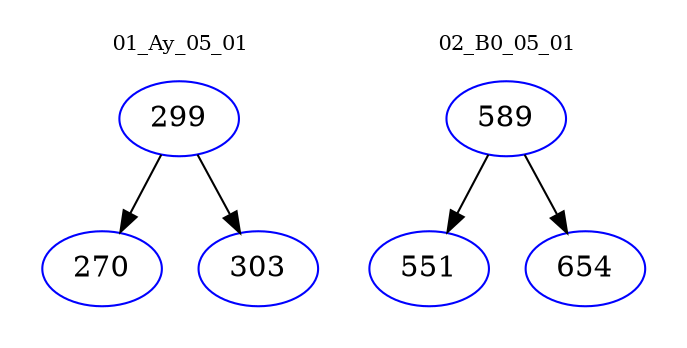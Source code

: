 digraph{
subgraph cluster_0 {
color = white
label = "01_Ay_05_01";
fontsize=10;
T0_299 [label="299", color="blue"]
T0_299 -> T0_270 [color="black"]
T0_270 [label="270", color="blue"]
T0_299 -> T0_303 [color="black"]
T0_303 [label="303", color="blue"]
}
subgraph cluster_1 {
color = white
label = "02_B0_05_01";
fontsize=10;
T1_589 [label="589", color="blue"]
T1_589 -> T1_551 [color="black"]
T1_551 [label="551", color="blue"]
T1_589 -> T1_654 [color="black"]
T1_654 [label="654", color="blue"]
}
}
